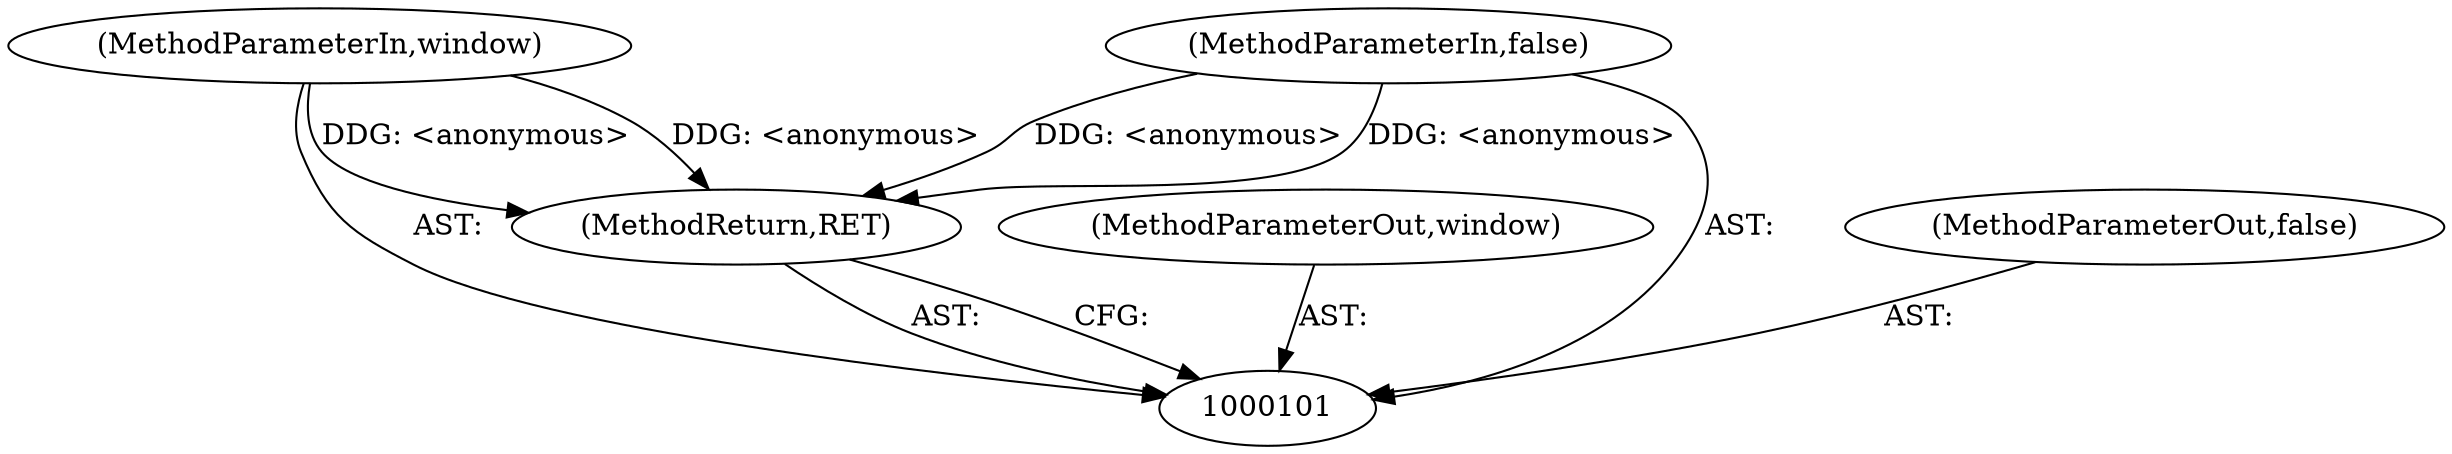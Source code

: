 digraph "1_Chrome_13e1002277287ed0090b2ca76c2d01545e677935" {
"1000102" [label="(MethodParameterIn,window)"];
"1000118" [label="(MethodParameterOut,window)"];
"1000103" [label="(MethodParameterIn,false)"];
"1000119" [label="(MethodParameterOut,false)"];
"1000105" [label="(MethodReturn,RET)"];
"1000102" -> "1000101"  [label="AST: "];
"1000102" -> "1000105"  [label="DDG: <anonymous>"];
"1000118" -> "1000101"  [label="AST: "];
"1000103" -> "1000101"  [label="AST: "];
"1000103" -> "1000105"  [label="DDG: <anonymous>"];
"1000119" -> "1000101"  [label="AST: "];
"1000105" -> "1000101"  [label="AST: "];
"1000105" -> "1000101"  [label="CFG: "];
"1000103" -> "1000105"  [label="DDG: <anonymous>"];
"1000102" -> "1000105"  [label="DDG: <anonymous>"];
}
